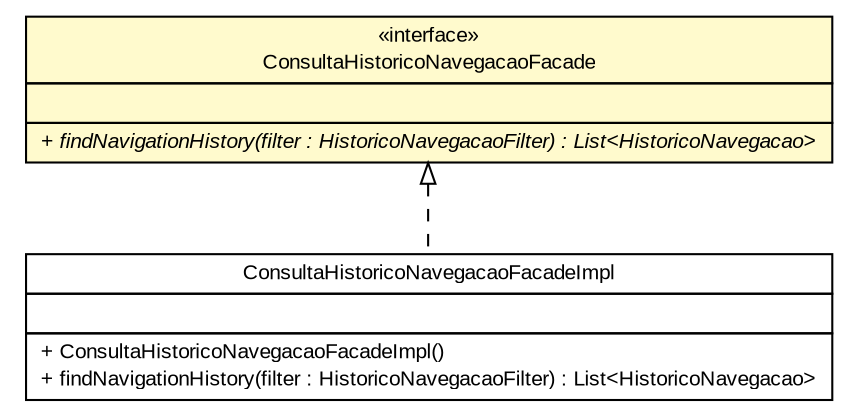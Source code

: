 #!/usr/local/bin/dot
#
# Class diagram 
# Generated by UMLGraph version R5_6 (http://www.umlgraph.org/)
#

digraph G {
	edge [fontname="arial",fontsize=10,labelfontname="arial",labelfontsize=10];
	node [fontname="arial",fontsize=10,shape=plaintext];
	nodesep=0.25;
	ranksep=0.5;
	// br.gov.to.sefaz.seg.business.consulta.facade.ConsultaHistoricoNavegacaoFacade
	c16299 [label=<<table title="br.gov.to.sefaz.seg.business.consulta.facade.ConsultaHistoricoNavegacaoFacade" border="0" cellborder="1" cellspacing="0" cellpadding="2" port="p" bgcolor="lemonChiffon" href="./ConsultaHistoricoNavegacaoFacade.html">
		<tr><td><table border="0" cellspacing="0" cellpadding="1">
<tr><td align="center" balign="center"> &#171;interface&#187; </td></tr>
<tr><td align="center" balign="center"> ConsultaHistoricoNavegacaoFacade </td></tr>
		</table></td></tr>
		<tr><td><table border="0" cellspacing="0" cellpadding="1">
<tr><td align="left" balign="left">  </td></tr>
		</table></td></tr>
		<tr><td><table border="0" cellspacing="0" cellpadding="1">
<tr><td align="left" balign="left"><font face="arial italic" point-size="10.0"> + findNavigationHistory(filter : HistoricoNavegacaoFilter) : List&lt;HistoricoNavegacao&gt; </font></td></tr>
		</table></td></tr>
		</table>>, URL="./ConsultaHistoricoNavegacaoFacade.html", fontname="arial", fontcolor="black", fontsize=10.0];
	// br.gov.to.sefaz.seg.business.consulta.facade.impl.ConsultaHistoricoNavegacaoFacadeImpl
	c16302 [label=<<table title="br.gov.to.sefaz.seg.business.consulta.facade.impl.ConsultaHistoricoNavegacaoFacadeImpl" border="0" cellborder="1" cellspacing="0" cellpadding="2" port="p" href="./impl/ConsultaHistoricoNavegacaoFacadeImpl.html">
		<tr><td><table border="0" cellspacing="0" cellpadding="1">
<tr><td align="center" balign="center"> ConsultaHistoricoNavegacaoFacadeImpl </td></tr>
		</table></td></tr>
		<tr><td><table border="0" cellspacing="0" cellpadding="1">
<tr><td align="left" balign="left">  </td></tr>
		</table></td></tr>
		<tr><td><table border="0" cellspacing="0" cellpadding="1">
<tr><td align="left" balign="left"> + ConsultaHistoricoNavegacaoFacadeImpl() </td></tr>
<tr><td align="left" balign="left"> + findNavigationHistory(filter : HistoricoNavegacaoFilter) : List&lt;HistoricoNavegacao&gt; </td></tr>
		</table></td></tr>
		</table>>, URL="./impl/ConsultaHistoricoNavegacaoFacadeImpl.html", fontname="arial", fontcolor="black", fontsize=10.0];
	//br.gov.to.sefaz.seg.business.consulta.facade.impl.ConsultaHistoricoNavegacaoFacadeImpl implements br.gov.to.sefaz.seg.business.consulta.facade.ConsultaHistoricoNavegacaoFacade
	c16299:p -> c16302:p [dir=back,arrowtail=empty,style=dashed];
}

